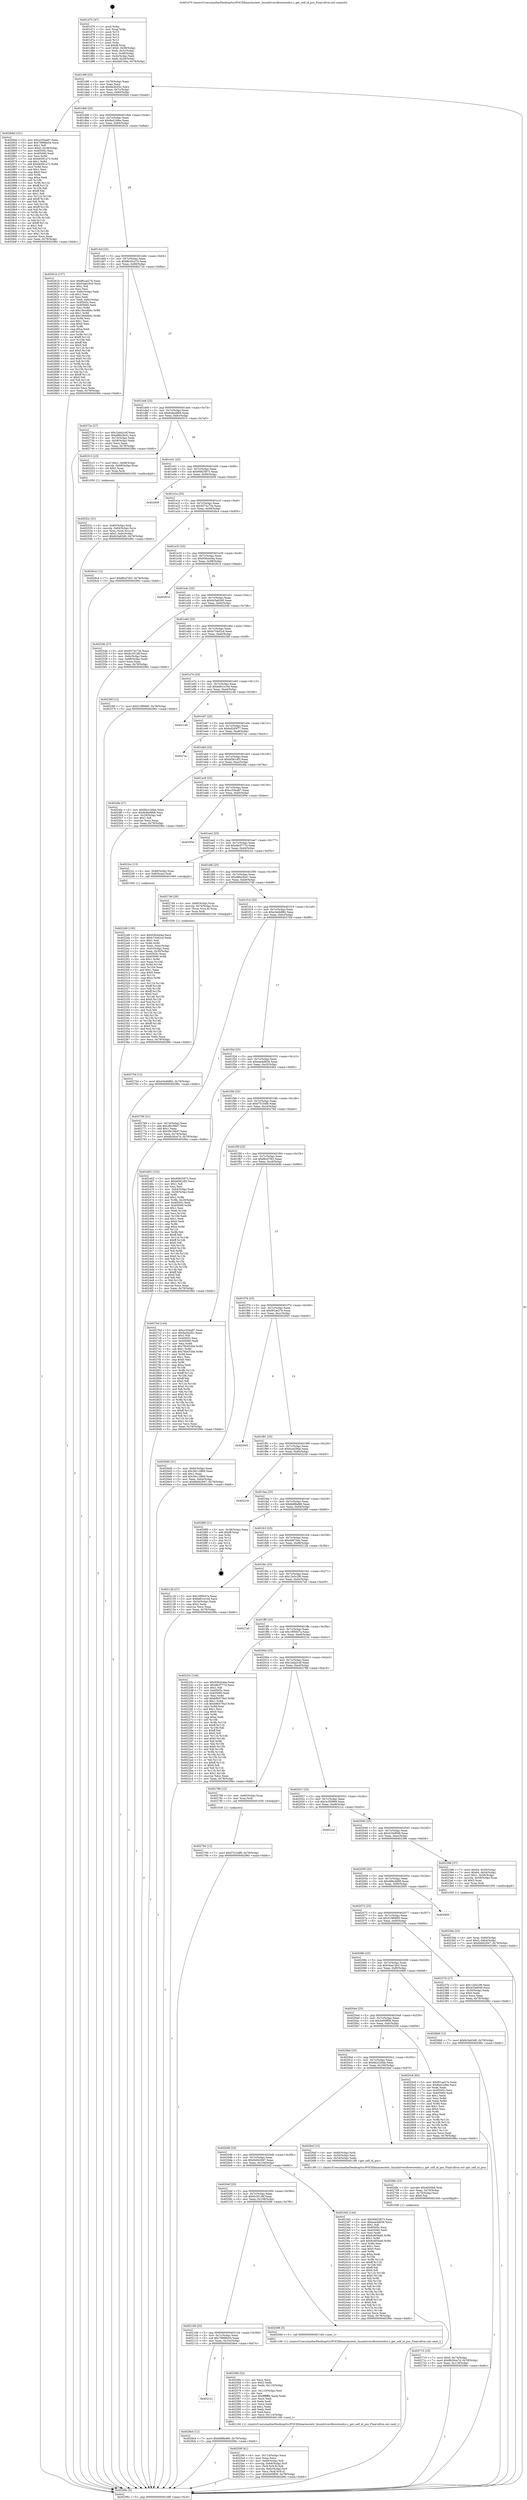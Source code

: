 digraph "0x401d70" {
  label = "0x401d70 (/mnt/c/Users/mathe/Desktop/tcc/POCII/binaries/extr_linuxdriversfirewireohci.c_get_self_id_pos_Final-ollvm.out::main(0))"
  labelloc = "t"
  node[shape=record]

  Entry [label="",width=0.3,height=0.3,shape=circle,fillcolor=black,style=filled]
  "0x401d9f" [label="{
     0x401d9f [23]\l
     | [instrs]\l
     &nbsp;&nbsp;0x401d9f \<+3\>: mov -0x78(%rbp),%eax\l
     &nbsp;&nbsp;0x401da2 \<+2\>: mov %eax,%ecx\l
     &nbsp;&nbsp;0x401da4 \<+6\>: sub $0x8a3b2f2c,%ecx\l
     &nbsp;&nbsp;0x401daa \<+3\>: mov %eax,-0x7c(%rbp)\l
     &nbsp;&nbsp;0x401dad \<+3\>: mov %ecx,-0x80(%rbp)\l
     &nbsp;&nbsp;0x401db0 \<+6\>: je 000000000040284d \<main+0xadd\>\l
  }"]
  "0x40284d" [label="{
     0x40284d [151]\l
     | [instrs]\l
     &nbsp;&nbsp;0x40284d \<+5\>: mov $0xcc55ea87,%eax\l
     &nbsp;&nbsp;0x402852 \<+5\>: mov $0x79998e54,%ecx\l
     &nbsp;&nbsp;0x402857 \<+2\>: mov $0x1,%dl\l
     &nbsp;&nbsp;0x402859 \<+7\>: movl $0x0,-0x38(%rbp)\l
     &nbsp;&nbsp;0x402860 \<+7\>: mov 0x40505c,%esi\l
     &nbsp;&nbsp;0x402867 \<+7\>: mov 0x405060,%edi\l
     &nbsp;&nbsp;0x40286e \<+3\>: mov %esi,%r8d\l
     &nbsp;&nbsp;0x402871 \<+7\>: sub $0xb6581a73,%r8d\l
     &nbsp;&nbsp;0x402878 \<+4\>: sub $0x1,%r8d\l
     &nbsp;&nbsp;0x40287c \<+7\>: add $0xb6581a73,%r8d\l
     &nbsp;&nbsp;0x402883 \<+4\>: imul %r8d,%esi\l
     &nbsp;&nbsp;0x402887 \<+3\>: and $0x1,%esi\l
     &nbsp;&nbsp;0x40288a \<+3\>: cmp $0x0,%esi\l
     &nbsp;&nbsp;0x40288d \<+4\>: sete %r9b\l
     &nbsp;&nbsp;0x402891 \<+3\>: cmp $0xa,%edi\l
     &nbsp;&nbsp;0x402894 \<+4\>: setl %r10b\l
     &nbsp;&nbsp;0x402898 \<+3\>: mov %r9b,%r11b\l
     &nbsp;&nbsp;0x40289b \<+4\>: xor $0xff,%r11b\l
     &nbsp;&nbsp;0x40289f \<+3\>: mov %r10b,%bl\l
     &nbsp;&nbsp;0x4028a2 \<+3\>: xor $0xff,%bl\l
     &nbsp;&nbsp;0x4028a5 \<+3\>: xor $0x1,%dl\l
     &nbsp;&nbsp;0x4028a8 \<+3\>: mov %r11b,%r14b\l
     &nbsp;&nbsp;0x4028ab \<+4\>: and $0xff,%r14b\l
     &nbsp;&nbsp;0x4028af \<+3\>: and %dl,%r9b\l
     &nbsp;&nbsp;0x4028b2 \<+3\>: mov %bl,%r15b\l
     &nbsp;&nbsp;0x4028b5 \<+4\>: and $0xff,%r15b\l
     &nbsp;&nbsp;0x4028b9 \<+3\>: and %dl,%r10b\l
     &nbsp;&nbsp;0x4028bc \<+3\>: or %r9b,%r14b\l
     &nbsp;&nbsp;0x4028bf \<+3\>: or %r10b,%r15b\l
     &nbsp;&nbsp;0x4028c2 \<+3\>: xor %r15b,%r14b\l
     &nbsp;&nbsp;0x4028c5 \<+3\>: or %bl,%r11b\l
     &nbsp;&nbsp;0x4028c8 \<+4\>: xor $0xff,%r11b\l
     &nbsp;&nbsp;0x4028cc \<+3\>: or $0x1,%dl\l
     &nbsp;&nbsp;0x4028cf \<+3\>: and %dl,%r11b\l
     &nbsp;&nbsp;0x4028d2 \<+3\>: or %r11b,%r14b\l
     &nbsp;&nbsp;0x4028d5 \<+4\>: test $0x1,%r14b\l
     &nbsp;&nbsp;0x4028d9 \<+3\>: cmovne %ecx,%eax\l
     &nbsp;&nbsp;0x4028dc \<+3\>: mov %eax,-0x78(%rbp)\l
     &nbsp;&nbsp;0x4028df \<+5\>: jmp 000000000040296c \<main+0xbfc\>\l
  }"]
  "0x401db6" [label="{
     0x401db6 [25]\l
     | [instrs]\l
     &nbsp;&nbsp;0x401db6 \<+5\>: jmp 0000000000401dbb \<main+0x4b\>\l
     &nbsp;&nbsp;0x401dbb \<+3\>: mov -0x7c(%rbp),%eax\l
     &nbsp;&nbsp;0x401dbe \<+5\>: sub $0x8a41bfee,%eax\l
     &nbsp;&nbsp;0x401dc3 \<+6\>: mov %eax,-0x84(%rbp)\l
     &nbsp;&nbsp;0x401dc9 \<+6\>: je 000000000040261b \<main+0x8ab\>\l
  }"]
  Exit [label="",width=0.3,height=0.3,shape=circle,fillcolor=black,style=filled,peripheries=2]
  "0x40261b" [label="{
     0x40261b [157]\l
     | [instrs]\l
     &nbsp;&nbsp;0x40261b \<+5\>: mov $0xf91ae27b,%eax\l
     &nbsp;&nbsp;0x402620 \<+5\>: mov $0x54ae19c0,%ecx\l
     &nbsp;&nbsp;0x402625 \<+2\>: mov $0x1,%dl\l
     &nbsp;&nbsp;0x402627 \<+2\>: xor %esi,%esi\l
     &nbsp;&nbsp;0x402629 \<+3\>: mov -0x6c(%rbp),%edi\l
     &nbsp;&nbsp;0x40262c \<+3\>: sub $0x1,%esi\l
     &nbsp;&nbsp;0x40262f \<+2\>: sub %esi,%edi\l
     &nbsp;&nbsp;0x402631 \<+3\>: mov %edi,-0x6c(%rbp)\l
     &nbsp;&nbsp;0x402634 \<+7\>: mov 0x40505c,%esi\l
     &nbsp;&nbsp;0x40263b \<+7\>: mov 0x405060,%edi\l
     &nbsp;&nbsp;0x402642 \<+3\>: mov %esi,%r8d\l
     &nbsp;&nbsp;0x402645 \<+7\>: sub $0x19e44b6c,%r8d\l
     &nbsp;&nbsp;0x40264c \<+4\>: sub $0x1,%r8d\l
     &nbsp;&nbsp;0x402650 \<+7\>: add $0x19e44b6c,%r8d\l
     &nbsp;&nbsp;0x402657 \<+4\>: imul %r8d,%esi\l
     &nbsp;&nbsp;0x40265b \<+3\>: and $0x1,%esi\l
     &nbsp;&nbsp;0x40265e \<+3\>: cmp $0x0,%esi\l
     &nbsp;&nbsp;0x402661 \<+4\>: sete %r9b\l
     &nbsp;&nbsp;0x402665 \<+3\>: cmp $0xa,%edi\l
     &nbsp;&nbsp;0x402668 \<+4\>: setl %r10b\l
     &nbsp;&nbsp;0x40266c \<+3\>: mov %r9b,%r11b\l
     &nbsp;&nbsp;0x40266f \<+4\>: xor $0xff,%r11b\l
     &nbsp;&nbsp;0x402673 \<+3\>: mov %r10b,%bl\l
     &nbsp;&nbsp;0x402676 \<+3\>: xor $0xff,%bl\l
     &nbsp;&nbsp;0x402679 \<+3\>: xor $0x0,%dl\l
     &nbsp;&nbsp;0x40267c \<+3\>: mov %r11b,%r14b\l
     &nbsp;&nbsp;0x40267f \<+4\>: and $0x0,%r14b\l
     &nbsp;&nbsp;0x402683 \<+3\>: and %dl,%r9b\l
     &nbsp;&nbsp;0x402686 \<+3\>: mov %bl,%r15b\l
     &nbsp;&nbsp;0x402689 \<+4\>: and $0x0,%r15b\l
     &nbsp;&nbsp;0x40268d \<+3\>: and %dl,%r10b\l
     &nbsp;&nbsp;0x402690 \<+3\>: or %r9b,%r14b\l
     &nbsp;&nbsp;0x402693 \<+3\>: or %r10b,%r15b\l
     &nbsp;&nbsp;0x402696 \<+3\>: xor %r15b,%r14b\l
     &nbsp;&nbsp;0x402699 \<+3\>: or %bl,%r11b\l
     &nbsp;&nbsp;0x40269c \<+4\>: xor $0xff,%r11b\l
     &nbsp;&nbsp;0x4026a0 \<+3\>: or $0x0,%dl\l
     &nbsp;&nbsp;0x4026a3 \<+3\>: and %dl,%r11b\l
     &nbsp;&nbsp;0x4026a6 \<+3\>: or %r11b,%r14b\l
     &nbsp;&nbsp;0x4026a9 \<+4\>: test $0x1,%r14b\l
     &nbsp;&nbsp;0x4026ad \<+3\>: cmovne %ecx,%eax\l
     &nbsp;&nbsp;0x4026b0 \<+3\>: mov %eax,-0x78(%rbp)\l
     &nbsp;&nbsp;0x4026b3 \<+5\>: jmp 000000000040296c \<main+0xbfc\>\l
  }"]
  "0x401dcf" [label="{
     0x401dcf [25]\l
     | [instrs]\l
     &nbsp;&nbsp;0x401dcf \<+5\>: jmp 0000000000401dd4 \<main+0x64\>\l
     &nbsp;&nbsp;0x401dd4 \<+3\>: mov -0x7c(%rbp),%eax\l
     &nbsp;&nbsp;0x401dd7 \<+5\>: sub $0x8b30ce7d,%eax\l
     &nbsp;&nbsp;0x401ddc \<+6\>: mov %eax,-0x88(%rbp)\l
     &nbsp;&nbsp;0x401de2 \<+6\>: je 000000000040272e \<main+0x9be\>\l
  }"]
  "0x402121" [label="{
     0x402121\l
  }", style=dashed]
  "0x40272e" [label="{
     0x40272e [27]\l
     | [instrs]\l
     &nbsp;&nbsp;0x40272e \<+5\>: mov $0x1bda2c4f,%eax\l
     &nbsp;&nbsp;0x402733 \<+5\>: mov $0xd86a3b41,%ecx\l
     &nbsp;&nbsp;0x402738 \<+3\>: mov -0x74(%rbp),%edx\l
     &nbsp;&nbsp;0x40273b \<+3\>: cmp -0x58(%rbp),%edx\l
     &nbsp;&nbsp;0x40273e \<+3\>: cmovl %ecx,%eax\l
     &nbsp;&nbsp;0x402741 \<+3\>: mov %eax,-0x78(%rbp)\l
     &nbsp;&nbsp;0x402744 \<+5\>: jmp 000000000040296c \<main+0xbfc\>\l
  }"]
  "0x401de8" [label="{
     0x401de8 [25]\l
     | [instrs]\l
     &nbsp;&nbsp;0x401de8 \<+5\>: jmp 0000000000401ded \<main+0x7d\>\l
     &nbsp;&nbsp;0x401ded \<+3\>: mov -0x7c(%rbp),%eax\l
     &nbsp;&nbsp;0x401df0 \<+5\>: sub $0x8c8a48b8,%eax\l
     &nbsp;&nbsp;0x401df5 \<+6\>: mov %eax,-0x8c(%rbp)\l
     &nbsp;&nbsp;0x401dfb \<+6\>: je 0000000000402515 \<main+0x7a5\>\l
  }"]
  "0x4028e4" [label="{
     0x4028e4 [12]\l
     | [instrs]\l
     &nbsp;&nbsp;0x4028e4 \<+7\>: movl $0xfe88bd86,-0x78(%rbp)\l
     &nbsp;&nbsp;0x4028eb \<+5\>: jmp 000000000040296c \<main+0xbfc\>\l
  }"]
  "0x402515" [label="{
     0x402515 [23]\l
     | [instrs]\l
     &nbsp;&nbsp;0x402515 \<+7\>: movl $0x1,-0x68(%rbp)\l
     &nbsp;&nbsp;0x40251c \<+4\>: movslq -0x68(%rbp),%rax\l
     &nbsp;&nbsp;0x402520 \<+4\>: shl $0x2,%rax\l
     &nbsp;&nbsp;0x402524 \<+3\>: mov %rax,%rdi\l
     &nbsp;&nbsp;0x402527 \<+5\>: call 0000000000401050 \<malloc@plt\>\l
     | [calls]\l
     &nbsp;&nbsp;0x401050 \{1\} (unknown)\l
  }"]
  "0x401e01" [label="{
     0x401e01 [25]\l
     | [instrs]\l
     &nbsp;&nbsp;0x401e01 \<+5\>: jmp 0000000000401e06 \<main+0x96\>\l
     &nbsp;&nbsp;0x401e06 \<+3\>: mov -0x7c(%rbp),%eax\l
     &nbsp;&nbsp;0x401e09 \<+5\>: sub $0x90825873,%eax\l
     &nbsp;&nbsp;0x401e0e \<+6\>: mov %eax,-0x90(%rbp)\l
     &nbsp;&nbsp;0x401e14 \<+6\>: je 0000000000402939 \<main+0xbc9\>\l
  }"]
  "0x402794" [label="{
     0x402794 [12]\l
     | [instrs]\l
     &nbsp;&nbsp;0x402794 \<+7\>: movl $0xf7510df0,-0x78(%rbp)\l
     &nbsp;&nbsp;0x40279b \<+5\>: jmp 000000000040296c \<main+0xbfc\>\l
  }"]
  "0x402939" [label="{
     0x402939\l
  }", style=dashed]
  "0x401e1a" [label="{
     0x401e1a [25]\l
     | [instrs]\l
     &nbsp;&nbsp;0x401e1a \<+5\>: jmp 0000000000401e1f \<main+0xaf\>\l
     &nbsp;&nbsp;0x401e1f \<+3\>: mov -0x7c(%rbp),%eax\l
     &nbsp;&nbsp;0x401e22 \<+5\>: sub $0x9274c73a,%eax\l
     &nbsp;&nbsp;0x401e27 \<+6\>: mov %eax,-0x94(%rbp)\l
     &nbsp;&nbsp;0x401e2d \<+6\>: je 00000000004026c4 \<main+0x954\>\l
  }"]
  "0x40275d" [label="{
     0x40275d [12]\l
     | [instrs]\l
     &nbsp;&nbsp;0x40275d \<+7\>: movl $0xe3e4b882,-0x78(%rbp)\l
     &nbsp;&nbsp;0x402764 \<+5\>: jmp 000000000040296c \<main+0xbfc\>\l
  }"]
  "0x4026c4" [label="{
     0x4026c4 [12]\l
     | [instrs]\l
     &nbsp;&nbsp;0x4026c4 \<+7\>: movl $0xf8cd7f43,-0x78(%rbp)\l
     &nbsp;&nbsp;0x4026cb \<+5\>: jmp 000000000040296c \<main+0xbfc\>\l
  }"]
  "0x401e33" [label="{
     0x401e33 [25]\l
     | [instrs]\l
     &nbsp;&nbsp;0x401e33 \<+5\>: jmp 0000000000401e38 \<main+0xc8\>\l
     &nbsp;&nbsp;0x401e38 \<+3\>: mov -0x7c(%rbp),%eax\l
     &nbsp;&nbsp;0x401e3b \<+5\>: sub $0x936cb44a,%eax\l
     &nbsp;&nbsp;0x401e40 \<+6\>: mov %eax,-0x98(%rbp)\l
     &nbsp;&nbsp;0x401e46 \<+6\>: je 000000000040291d \<main+0xbad\>\l
  }"]
  "0x402715" [label="{
     0x402715 [25]\l
     | [instrs]\l
     &nbsp;&nbsp;0x402715 \<+7\>: movl $0x0,-0x74(%rbp)\l
     &nbsp;&nbsp;0x40271c \<+7\>: movl $0x8b30ce7d,-0x78(%rbp)\l
     &nbsp;&nbsp;0x402723 \<+6\>: mov %eax,-0x118(%rbp)\l
     &nbsp;&nbsp;0x402729 \<+5\>: jmp 000000000040296c \<main+0xbfc\>\l
  }"]
  "0x40291d" [label="{
     0x40291d\l
  }", style=dashed]
  "0x401e4c" [label="{
     0x401e4c [25]\l
     | [instrs]\l
     &nbsp;&nbsp;0x401e4c \<+5\>: jmp 0000000000401e51 \<main+0xe1\>\l
     &nbsp;&nbsp;0x401e51 \<+3\>: mov -0x7c(%rbp),%eax\l
     &nbsp;&nbsp;0x401e54 \<+5\>: sub $0x9c5a63d0,%eax\l
     &nbsp;&nbsp;0x401e59 \<+6\>: mov %eax,-0x9c(%rbp)\l
     &nbsp;&nbsp;0x401e5f \<+6\>: je 000000000040254b \<main+0x7db\>\l
  }"]
  "0x4026fe" [label="{
     0x4026fe [23]\l
     | [instrs]\l
     &nbsp;&nbsp;0x4026fe \<+10\>: movabs $0x4030b6,%rdi\l
     &nbsp;&nbsp;0x402708 \<+3\>: mov %eax,-0x70(%rbp)\l
     &nbsp;&nbsp;0x40270b \<+3\>: mov -0x70(%rbp),%esi\l
     &nbsp;&nbsp;0x40270e \<+2\>: mov $0x0,%al\l
     &nbsp;&nbsp;0x402710 \<+5\>: call 0000000000401040 \<printf@plt\>\l
     | [calls]\l
     &nbsp;&nbsp;0x401040 \{1\} (unknown)\l
  }"]
  "0x40254b" [label="{
     0x40254b [27]\l
     | [instrs]\l
     &nbsp;&nbsp;0x40254b \<+5\>: mov $0x9274c73a,%eax\l
     &nbsp;&nbsp;0x402550 \<+5\>: mov $0x6c3f128f,%ecx\l
     &nbsp;&nbsp;0x402555 \<+3\>: mov -0x6c(%rbp),%edx\l
     &nbsp;&nbsp;0x402558 \<+3\>: cmp -0x68(%rbp),%edx\l
     &nbsp;&nbsp;0x40255b \<+3\>: cmovl %ecx,%eax\l
     &nbsp;&nbsp;0x40255e \<+3\>: mov %eax,-0x78(%rbp)\l
     &nbsp;&nbsp;0x402561 \<+5\>: jmp 000000000040296c \<main+0xbfc\>\l
  }"]
  "0x401e65" [label="{
     0x401e65 [25]\l
     | [instrs]\l
     &nbsp;&nbsp;0x401e65 \<+5\>: jmp 0000000000401e6a \<main+0xfa\>\l
     &nbsp;&nbsp;0x401e6a \<+3\>: mov -0x7c(%rbp),%eax\l
     &nbsp;&nbsp;0x401e6d \<+5\>: sub $0xb734d2cd,%eax\l
     &nbsp;&nbsp;0x401e72 \<+6\>: mov %eax,-0xa0(%rbp)\l
     &nbsp;&nbsp;0x401e78 \<+6\>: je 000000000040236f \<main+0x5ff\>\l
  }"]
  "0x40259f" [label="{
     0x40259f [41]\l
     | [instrs]\l
     &nbsp;&nbsp;0x40259f \<+6\>: mov -0x114(%rbp),%ecx\l
     &nbsp;&nbsp;0x4025a5 \<+3\>: imul %eax,%ecx\l
     &nbsp;&nbsp;0x4025a8 \<+4\>: mov -0x60(%rbp),%r8\l
     &nbsp;&nbsp;0x4025ac \<+4\>: movslq -0x64(%rbp),%r9\l
     &nbsp;&nbsp;0x4025b0 \<+4\>: mov (%r8,%r9,8),%r8\l
     &nbsp;&nbsp;0x4025b4 \<+4\>: movslq -0x6c(%rbp),%r9\l
     &nbsp;&nbsp;0x4025b8 \<+4\>: mov %ecx,(%r8,%r9,4)\l
     &nbsp;&nbsp;0x4025bc \<+7\>: movl $0x5e00ff36,-0x78(%rbp)\l
     &nbsp;&nbsp;0x4025c3 \<+5\>: jmp 000000000040296c \<main+0xbfc\>\l
  }"]
  "0x40236f" [label="{
     0x40236f [12]\l
     | [instrs]\l
     &nbsp;&nbsp;0x40236f \<+7\>: movl $0x519f0685,-0x78(%rbp)\l
     &nbsp;&nbsp;0x402376 \<+5\>: jmp 000000000040296c \<main+0xbfc\>\l
  }"]
  "0x401e7e" [label="{
     0x401e7e [25]\l
     | [instrs]\l
     &nbsp;&nbsp;0x401e7e \<+5\>: jmp 0000000000401e83 \<main+0x113\>\l
     &nbsp;&nbsp;0x401e83 \<+3\>: mov -0x7c(%rbp),%eax\l
     &nbsp;&nbsp;0x401e86 \<+5\>: sub $0xbd01e10d,%eax\l
     &nbsp;&nbsp;0x401e8b \<+6\>: mov %eax,-0xa4(%rbp)\l
     &nbsp;&nbsp;0x401e91 \<+6\>: je 0000000000402146 \<main+0x3d6\>\l
  }"]
  "0x40256b" [label="{
     0x40256b [52]\l
     | [instrs]\l
     &nbsp;&nbsp;0x40256b \<+2\>: xor %ecx,%ecx\l
     &nbsp;&nbsp;0x40256d \<+5\>: mov $0x2,%edx\l
     &nbsp;&nbsp;0x402572 \<+6\>: mov %edx,-0x110(%rbp)\l
     &nbsp;&nbsp;0x402578 \<+1\>: cltd\l
     &nbsp;&nbsp;0x402579 \<+6\>: mov -0x110(%rbp),%esi\l
     &nbsp;&nbsp;0x40257f \<+2\>: idiv %esi\l
     &nbsp;&nbsp;0x402581 \<+6\>: imul $0xfffffffe,%edx,%edx\l
     &nbsp;&nbsp;0x402587 \<+2\>: mov %ecx,%edi\l
     &nbsp;&nbsp;0x402589 \<+2\>: sub %edx,%edi\l
     &nbsp;&nbsp;0x40258b \<+2\>: mov %ecx,%edx\l
     &nbsp;&nbsp;0x40258d \<+3\>: sub $0x1,%edx\l
     &nbsp;&nbsp;0x402590 \<+2\>: add %edx,%edi\l
     &nbsp;&nbsp;0x402592 \<+2\>: sub %edi,%ecx\l
     &nbsp;&nbsp;0x402594 \<+6\>: mov %ecx,-0x114(%rbp)\l
     &nbsp;&nbsp;0x40259a \<+5\>: call 0000000000401160 \<next_i\>\l
     | [calls]\l
     &nbsp;&nbsp;0x401160 \{1\} (/mnt/c/Users/mathe/Desktop/tcc/POCII/binaries/extr_linuxdriversfirewireohci.c_get_self_id_pos_Final-ollvm.out::next_i)\l
  }"]
  "0x402146" [label="{
     0x402146\l
  }", style=dashed]
  "0x401e97" [label="{
     0x401e97 [25]\l
     | [instrs]\l
     &nbsp;&nbsp;0x401e97 \<+5\>: jmp 0000000000401e9c \<main+0x12c\>\l
     &nbsp;&nbsp;0x401e9c \<+3\>: mov -0x7c(%rbp),%eax\l
     &nbsp;&nbsp;0x401e9f \<+5\>: sub $0xbd2d3f77,%eax\l
     &nbsp;&nbsp;0x401ea4 \<+6\>: mov %eax,-0xa8(%rbp)\l
     &nbsp;&nbsp;0x401eaa \<+6\>: je 00000000004027ac \<main+0xa3c\>\l
  }"]
  "0x402108" [label="{
     0x402108 [25]\l
     | [instrs]\l
     &nbsp;&nbsp;0x402108 \<+5\>: jmp 000000000040210d \<main+0x39d\>\l
     &nbsp;&nbsp;0x40210d \<+3\>: mov -0x7c(%rbp),%eax\l
     &nbsp;&nbsp;0x402110 \<+5\>: sub $0x79998e54,%eax\l
     &nbsp;&nbsp;0x402115 \<+6\>: mov %eax,-0x10c(%rbp)\l
     &nbsp;&nbsp;0x40211b \<+6\>: je 00000000004028e4 \<main+0xb74\>\l
  }"]
  "0x4027ac" [label="{
     0x4027ac\l
  }", style=dashed]
  "0x401eb0" [label="{
     0x401eb0 [25]\l
     | [instrs]\l
     &nbsp;&nbsp;0x401eb0 \<+5\>: jmp 0000000000401eb5 \<main+0x145\>\l
     &nbsp;&nbsp;0x401eb5 \<+3\>: mov -0x7c(%rbp),%eax\l
     &nbsp;&nbsp;0x401eb8 \<+5\>: sub $0xbf361df3,%eax\l
     &nbsp;&nbsp;0x401ebd \<+6\>: mov %eax,-0xac(%rbp)\l
     &nbsp;&nbsp;0x401ec3 \<+6\>: je 00000000004024fa \<main+0x78a\>\l
  }"]
  "0x402566" [label="{
     0x402566 [5]\l
     | [instrs]\l
     &nbsp;&nbsp;0x402566 \<+5\>: call 0000000000401160 \<next_i\>\l
     | [calls]\l
     &nbsp;&nbsp;0x401160 \{1\} (/mnt/c/Users/mathe/Desktop/tcc/POCII/binaries/extr_linuxdriversfirewireohci.c_get_self_id_pos_Final-ollvm.out::next_i)\l
  }"]
  "0x4024fa" [label="{
     0x4024fa [27]\l
     | [instrs]\l
     &nbsp;&nbsp;0x4024fa \<+5\>: mov $0x6b2c20bb,%eax\l
     &nbsp;&nbsp;0x4024ff \<+5\>: mov $0x8c8a48b8,%ecx\l
     &nbsp;&nbsp;0x402504 \<+3\>: mov -0x29(%rbp),%dl\l
     &nbsp;&nbsp;0x402507 \<+3\>: test $0x1,%dl\l
     &nbsp;&nbsp;0x40250a \<+3\>: cmovne %ecx,%eax\l
     &nbsp;&nbsp;0x40250d \<+3\>: mov %eax,-0x78(%rbp)\l
     &nbsp;&nbsp;0x402510 \<+5\>: jmp 000000000040296c \<main+0xbfc\>\l
  }"]
  "0x401ec9" [label="{
     0x401ec9 [25]\l
     | [instrs]\l
     &nbsp;&nbsp;0x401ec9 \<+5\>: jmp 0000000000401ece \<main+0x15e\>\l
     &nbsp;&nbsp;0x401ece \<+3\>: mov -0x7c(%rbp),%eax\l
     &nbsp;&nbsp;0x401ed1 \<+5\>: sub $0xcc55ea87,%eax\l
     &nbsp;&nbsp;0x401ed6 \<+6\>: mov %eax,-0xb0(%rbp)\l
     &nbsp;&nbsp;0x401edc \<+6\>: je 000000000040295e \<main+0xbee\>\l
  }"]
  "0x40252c" [label="{
     0x40252c [31]\l
     | [instrs]\l
     &nbsp;&nbsp;0x40252c \<+4\>: mov -0x60(%rbp),%rdi\l
     &nbsp;&nbsp;0x402530 \<+4\>: movslq -0x64(%rbp),%rcx\l
     &nbsp;&nbsp;0x402534 \<+4\>: mov %rax,(%rdi,%rcx,8)\l
     &nbsp;&nbsp;0x402538 \<+7\>: movl $0x0,-0x6c(%rbp)\l
     &nbsp;&nbsp;0x40253f \<+7\>: movl $0x9c5a63d0,-0x78(%rbp)\l
     &nbsp;&nbsp;0x402546 \<+5\>: jmp 000000000040296c \<main+0xbfc\>\l
  }"]
  "0x40295e" [label="{
     0x40295e\l
  }", style=dashed]
  "0x401ee2" [label="{
     0x401ee2 [25]\l
     | [instrs]\l
     &nbsp;&nbsp;0x401ee2 \<+5\>: jmp 0000000000401ee7 \<main+0x177\>\l
     &nbsp;&nbsp;0x401ee7 \<+3\>: mov -0x7c(%rbp),%eax\l
     &nbsp;&nbsp;0x401eea \<+5\>: sub $0xd6cf777d,%eax\l
     &nbsp;&nbsp;0x401eef \<+6\>: mov %eax,-0xb4(%rbp)\l
     &nbsp;&nbsp;0x401ef5 \<+6\>: je 00000000004022cc \<main+0x55c\>\l
  }"]
  "0x4020ef" [label="{
     0x4020ef [25]\l
     | [instrs]\l
     &nbsp;&nbsp;0x4020ef \<+5\>: jmp 00000000004020f4 \<main+0x384\>\l
     &nbsp;&nbsp;0x4020f4 \<+3\>: mov -0x7c(%rbp),%eax\l
     &nbsp;&nbsp;0x4020f7 \<+5\>: sub $0x6c3f128f,%eax\l
     &nbsp;&nbsp;0x4020fc \<+6\>: mov %eax,-0x108(%rbp)\l
     &nbsp;&nbsp;0x402102 \<+6\>: je 0000000000402566 \<main+0x7f6\>\l
  }"]
  "0x4022cc" [label="{
     0x4022cc [13]\l
     | [instrs]\l
     &nbsp;&nbsp;0x4022cc \<+4\>: mov -0x48(%rbp),%rax\l
     &nbsp;&nbsp;0x4022d0 \<+4\>: mov 0x8(%rax),%rdi\l
     &nbsp;&nbsp;0x4022d4 \<+5\>: call 0000000000401060 \<atoi@plt\>\l
     | [calls]\l
     &nbsp;&nbsp;0x401060 \{1\} (unknown)\l
  }"]
  "0x401efb" [label="{
     0x401efb [25]\l
     | [instrs]\l
     &nbsp;&nbsp;0x401efb \<+5\>: jmp 0000000000401f00 \<main+0x190\>\l
     &nbsp;&nbsp;0x401f00 \<+3\>: mov -0x7c(%rbp),%eax\l
     &nbsp;&nbsp;0x401f03 \<+5\>: sub $0xd86a3b41,%eax\l
     &nbsp;&nbsp;0x401f08 \<+6\>: mov %eax,-0xb8(%rbp)\l
     &nbsp;&nbsp;0x401f0e \<+6\>: je 0000000000402749 \<main+0x9d9\>\l
  }"]
  "0x4023d2" [label="{
     0x4023d2 [144]\l
     | [instrs]\l
     &nbsp;&nbsp;0x4023d2 \<+5\>: mov $0x90825873,%eax\l
     &nbsp;&nbsp;0x4023d7 \<+5\>: mov $0xeae4db56,%ecx\l
     &nbsp;&nbsp;0x4023dc \<+2\>: mov $0x1,%dl\l
     &nbsp;&nbsp;0x4023de \<+7\>: mov 0x40505c,%esi\l
     &nbsp;&nbsp;0x4023e5 \<+7\>: mov 0x405060,%edi\l
     &nbsp;&nbsp;0x4023ec \<+3\>: mov %esi,%r8d\l
     &nbsp;&nbsp;0x4023ef \<+7\>: sub $0x8cd05bd0,%r8d\l
     &nbsp;&nbsp;0x4023f6 \<+4\>: sub $0x1,%r8d\l
     &nbsp;&nbsp;0x4023fa \<+7\>: add $0x8cd05bd0,%r8d\l
     &nbsp;&nbsp;0x402401 \<+4\>: imul %r8d,%esi\l
     &nbsp;&nbsp;0x402405 \<+3\>: and $0x1,%esi\l
     &nbsp;&nbsp;0x402408 \<+3\>: cmp $0x0,%esi\l
     &nbsp;&nbsp;0x40240b \<+4\>: sete %r9b\l
     &nbsp;&nbsp;0x40240f \<+3\>: cmp $0xa,%edi\l
     &nbsp;&nbsp;0x402412 \<+4\>: setl %r10b\l
     &nbsp;&nbsp;0x402416 \<+3\>: mov %r9b,%r11b\l
     &nbsp;&nbsp;0x402419 \<+4\>: xor $0xff,%r11b\l
     &nbsp;&nbsp;0x40241d \<+3\>: mov %r10b,%bl\l
     &nbsp;&nbsp;0x402420 \<+3\>: xor $0xff,%bl\l
     &nbsp;&nbsp;0x402423 \<+3\>: xor $0x0,%dl\l
     &nbsp;&nbsp;0x402426 \<+3\>: mov %r11b,%r14b\l
     &nbsp;&nbsp;0x402429 \<+4\>: and $0x0,%r14b\l
     &nbsp;&nbsp;0x40242d \<+3\>: and %dl,%r9b\l
     &nbsp;&nbsp;0x402430 \<+3\>: mov %bl,%r15b\l
     &nbsp;&nbsp;0x402433 \<+4\>: and $0x0,%r15b\l
     &nbsp;&nbsp;0x402437 \<+3\>: and %dl,%r10b\l
     &nbsp;&nbsp;0x40243a \<+3\>: or %r9b,%r14b\l
     &nbsp;&nbsp;0x40243d \<+3\>: or %r10b,%r15b\l
     &nbsp;&nbsp;0x402440 \<+3\>: xor %r15b,%r14b\l
     &nbsp;&nbsp;0x402443 \<+3\>: or %bl,%r11b\l
     &nbsp;&nbsp;0x402446 \<+4\>: xor $0xff,%r11b\l
     &nbsp;&nbsp;0x40244a \<+3\>: or $0x0,%dl\l
     &nbsp;&nbsp;0x40244d \<+3\>: and %dl,%r11b\l
     &nbsp;&nbsp;0x402450 \<+3\>: or %r11b,%r14b\l
     &nbsp;&nbsp;0x402453 \<+4\>: test $0x1,%r14b\l
     &nbsp;&nbsp;0x402457 \<+3\>: cmovne %ecx,%eax\l
     &nbsp;&nbsp;0x40245a \<+3\>: mov %eax,-0x78(%rbp)\l
     &nbsp;&nbsp;0x40245d \<+5\>: jmp 000000000040296c \<main+0xbfc\>\l
  }"]
  "0x402749" [label="{
     0x402749 [20]\l
     | [instrs]\l
     &nbsp;&nbsp;0x402749 \<+4\>: mov -0x60(%rbp),%rax\l
     &nbsp;&nbsp;0x40274d \<+4\>: movslq -0x74(%rbp),%rcx\l
     &nbsp;&nbsp;0x402751 \<+4\>: mov (%rax,%rcx,8),%rax\l
     &nbsp;&nbsp;0x402755 \<+3\>: mov %rax,%rdi\l
     &nbsp;&nbsp;0x402758 \<+5\>: call 0000000000401030 \<free@plt\>\l
     | [calls]\l
     &nbsp;&nbsp;0x401030 \{1\} (unknown)\l
  }"]
  "0x401f14" [label="{
     0x401f14 [25]\l
     | [instrs]\l
     &nbsp;&nbsp;0x401f14 \<+5\>: jmp 0000000000401f19 \<main+0x1a9\>\l
     &nbsp;&nbsp;0x401f19 \<+3\>: mov -0x7c(%rbp),%eax\l
     &nbsp;&nbsp;0x401f1c \<+5\>: sub $0xe3e4b882,%eax\l
     &nbsp;&nbsp;0x401f21 \<+6\>: mov %eax,-0xbc(%rbp)\l
     &nbsp;&nbsp;0x401f27 \<+6\>: je 0000000000402769 \<main+0x9f9\>\l
  }"]
  "0x4020d6" [label="{
     0x4020d6 [25]\l
     | [instrs]\l
     &nbsp;&nbsp;0x4020d6 \<+5\>: jmp 00000000004020db \<main+0x36b\>\l
     &nbsp;&nbsp;0x4020db \<+3\>: mov -0x7c(%rbp),%eax\l
     &nbsp;&nbsp;0x4020de \<+5\>: sub $0x6b842947,%eax\l
     &nbsp;&nbsp;0x4020e3 \<+6\>: mov %eax,-0x104(%rbp)\l
     &nbsp;&nbsp;0x4020e9 \<+6\>: je 00000000004023d2 \<main+0x662\>\l
  }"]
  "0x402769" [label="{
     0x402769 [31]\l
     | [instrs]\l
     &nbsp;&nbsp;0x402769 \<+3\>: mov -0x74(%rbp),%eax\l
     &nbsp;&nbsp;0x40276c \<+5\>: add $0x2fb196d7,%eax\l
     &nbsp;&nbsp;0x402771 \<+3\>: add $0x1,%eax\l
     &nbsp;&nbsp;0x402774 \<+5\>: sub $0x2fb196d7,%eax\l
     &nbsp;&nbsp;0x402779 \<+3\>: mov %eax,-0x74(%rbp)\l
     &nbsp;&nbsp;0x40277c \<+7\>: movl $0x8b30ce7d,-0x78(%rbp)\l
     &nbsp;&nbsp;0x402783 \<+5\>: jmp 000000000040296c \<main+0xbfc\>\l
  }"]
  "0x401f2d" [label="{
     0x401f2d [25]\l
     | [instrs]\l
     &nbsp;&nbsp;0x401f2d \<+5\>: jmp 0000000000401f32 \<main+0x1c2\>\l
     &nbsp;&nbsp;0x401f32 \<+3\>: mov -0x7c(%rbp),%eax\l
     &nbsp;&nbsp;0x401f35 \<+5\>: sub $0xeae4db56,%eax\l
     &nbsp;&nbsp;0x401f3a \<+6\>: mov %eax,-0xc0(%rbp)\l
     &nbsp;&nbsp;0x401f40 \<+6\>: je 0000000000402462 \<main+0x6f2\>\l
  }"]
  "0x4026ef" [label="{
     0x4026ef [15]\l
     | [instrs]\l
     &nbsp;&nbsp;0x4026ef \<+4\>: mov -0x60(%rbp),%rdi\l
     &nbsp;&nbsp;0x4026f3 \<+3\>: mov -0x50(%rbp),%esi\l
     &nbsp;&nbsp;0x4026f6 \<+3\>: mov -0x54(%rbp),%edx\l
     &nbsp;&nbsp;0x4026f9 \<+5\>: call 00000000004013f0 \<get_self_id_pos\>\l
     | [calls]\l
     &nbsp;&nbsp;0x4013f0 \{1\} (/mnt/c/Users/mathe/Desktop/tcc/POCII/binaries/extr_linuxdriversfirewireohci.c_get_self_id_pos_Final-ollvm.out::get_self_id_pos)\l
  }"]
  "0x402462" [label="{
     0x402462 [152]\l
     | [instrs]\l
     &nbsp;&nbsp;0x402462 \<+5\>: mov $0x90825873,%eax\l
     &nbsp;&nbsp;0x402467 \<+5\>: mov $0xbf361df3,%ecx\l
     &nbsp;&nbsp;0x40246c \<+2\>: mov $0x1,%dl\l
     &nbsp;&nbsp;0x40246e \<+2\>: xor %esi,%esi\l
     &nbsp;&nbsp;0x402470 \<+3\>: mov -0x64(%rbp),%edi\l
     &nbsp;&nbsp;0x402473 \<+3\>: cmp -0x58(%rbp),%edi\l
     &nbsp;&nbsp;0x402476 \<+4\>: setl %r8b\l
     &nbsp;&nbsp;0x40247a \<+4\>: and $0x1,%r8b\l
     &nbsp;&nbsp;0x40247e \<+4\>: mov %r8b,-0x29(%rbp)\l
     &nbsp;&nbsp;0x402482 \<+7\>: mov 0x40505c,%edi\l
     &nbsp;&nbsp;0x402489 \<+8\>: mov 0x405060,%r9d\l
     &nbsp;&nbsp;0x402491 \<+3\>: sub $0x1,%esi\l
     &nbsp;&nbsp;0x402494 \<+3\>: mov %edi,%r10d\l
     &nbsp;&nbsp;0x402497 \<+3\>: add %esi,%r10d\l
     &nbsp;&nbsp;0x40249a \<+4\>: imul %r10d,%edi\l
     &nbsp;&nbsp;0x40249e \<+3\>: and $0x1,%edi\l
     &nbsp;&nbsp;0x4024a1 \<+3\>: cmp $0x0,%edi\l
     &nbsp;&nbsp;0x4024a4 \<+4\>: sete %r8b\l
     &nbsp;&nbsp;0x4024a8 \<+4\>: cmp $0xa,%r9d\l
     &nbsp;&nbsp;0x4024ac \<+4\>: setl %r11b\l
     &nbsp;&nbsp;0x4024b0 \<+3\>: mov %r8b,%bl\l
     &nbsp;&nbsp;0x4024b3 \<+3\>: xor $0xff,%bl\l
     &nbsp;&nbsp;0x4024b6 \<+3\>: mov %r11b,%r14b\l
     &nbsp;&nbsp;0x4024b9 \<+4\>: xor $0xff,%r14b\l
     &nbsp;&nbsp;0x4024bd \<+3\>: xor $0x0,%dl\l
     &nbsp;&nbsp;0x4024c0 \<+3\>: mov %bl,%r15b\l
     &nbsp;&nbsp;0x4024c3 \<+4\>: and $0x0,%r15b\l
     &nbsp;&nbsp;0x4024c7 \<+3\>: and %dl,%r8b\l
     &nbsp;&nbsp;0x4024ca \<+3\>: mov %r14b,%r12b\l
     &nbsp;&nbsp;0x4024cd \<+4\>: and $0x0,%r12b\l
     &nbsp;&nbsp;0x4024d1 \<+3\>: and %dl,%r11b\l
     &nbsp;&nbsp;0x4024d4 \<+3\>: or %r8b,%r15b\l
     &nbsp;&nbsp;0x4024d7 \<+3\>: or %r11b,%r12b\l
     &nbsp;&nbsp;0x4024da \<+3\>: xor %r12b,%r15b\l
     &nbsp;&nbsp;0x4024dd \<+3\>: or %r14b,%bl\l
     &nbsp;&nbsp;0x4024e0 \<+3\>: xor $0xff,%bl\l
     &nbsp;&nbsp;0x4024e3 \<+3\>: or $0x0,%dl\l
     &nbsp;&nbsp;0x4024e6 \<+2\>: and %dl,%bl\l
     &nbsp;&nbsp;0x4024e8 \<+3\>: or %bl,%r15b\l
     &nbsp;&nbsp;0x4024eb \<+4\>: test $0x1,%r15b\l
     &nbsp;&nbsp;0x4024ef \<+3\>: cmovne %ecx,%eax\l
     &nbsp;&nbsp;0x4024f2 \<+3\>: mov %eax,-0x78(%rbp)\l
     &nbsp;&nbsp;0x4024f5 \<+5\>: jmp 000000000040296c \<main+0xbfc\>\l
  }"]
  "0x401f46" [label="{
     0x401f46 [25]\l
     | [instrs]\l
     &nbsp;&nbsp;0x401f46 \<+5\>: jmp 0000000000401f4b \<main+0x1db\>\l
     &nbsp;&nbsp;0x401f4b \<+3\>: mov -0x7c(%rbp),%eax\l
     &nbsp;&nbsp;0x401f4e \<+5\>: sub $0xf7510df0,%eax\l
     &nbsp;&nbsp;0x401f53 \<+6\>: mov %eax,-0xc4(%rbp)\l
     &nbsp;&nbsp;0x401f59 \<+6\>: je 00000000004027bd \<main+0xa4d\>\l
  }"]
  "0x4020bd" [label="{
     0x4020bd [25]\l
     | [instrs]\l
     &nbsp;&nbsp;0x4020bd \<+5\>: jmp 00000000004020c2 \<main+0x352\>\l
     &nbsp;&nbsp;0x4020c2 \<+3\>: mov -0x7c(%rbp),%eax\l
     &nbsp;&nbsp;0x4020c5 \<+5\>: sub $0x6b2c20bb,%eax\l
     &nbsp;&nbsp;0x4020ca \<+6\>: mov %eax,-0x100(%rbp)\l
     &nbsp;&nbsp;0x4020d0 \<+6\>: je 00000000004026ef \<main+0x97f\>\l
  }"]
  "0x4027bd" [label="{
     0x4027bd [144]\l
     | [instrs]\l
     &nbsp;&nbsp;0x4027bd \<+5\>: mov $0xcc55ea87,%eax\l
     &nbsp;&nbsp;0x4027c2 \<+5\>: mov $0x8a3b2f2c,%ecx\l
     &nbsp;&nbsp;0x4027c7 \<+2\>: mov $0x1,%dl\l
     &nbsp;&nbsp;0x4027c9 \<+7\>: mov 0x40505c,%esi\l
     &nbsp;&nbsp;0x4027d0 \<+7\>: mov 0x405060,%edi\l
     &nbsp;&nbsp;0x4027d7 \<+3\>: mov %esi,%r8d\l
     &nbsp;&nbsp;0x4027da \<+7\>: sub $0x76b453d4,%r8d\l
     &nbsp;&nbsp;0x4027e1 \<+4\>: sub $0x1,%r8d\l
     &nbsp;&nbsp;0x4027e5 \<+7\>: add $0x76b453d4,%r8d\l
     &nbsp;&nbsp;0x4027ec \<+4\>: imul %r8d,%esi\l
     &nbsp;&nbsp;0x4027f0 \<+3\>: and $0x1,%esi\l
     &nbsp;&nbsp;0x4027f3 \<+3\>: cmp $0x0,%esi\l
     &nbsp;&nbsp;0x4027f6 \<+4\>: sete %r9b\l
     &nbsp;&nbsp;0x4027fa \<+3\>: cmp $0xa,%edi\l
     &nbsp;&nbsp;0x4027fd \<+4\>: setl %r10b\l
     &nbsp;&nbsp;0x402801 \<+3\>: mov %r9b,%r11b\l
     &nbsp;&nbsp;0x402804 \<+4\>: xor $0xff,%r11b\l
     &nbsp;&nbsp;0x402808 \<+3\>: mov %r10b,%bl\l
     &nbsp;&nbsp;0x40280b \<+3\>: xor $0xff,%bl\l
     &nbsp;&nbsp;0x40280e \<+3\>: xor $0x0,%dl\l
     &nbsp;&nbsp;0x402811 \<+3\>: mov %r11b,%r14b\l
     &nbsp;&nbsp;0x402814 \<+4\>: and $0x0,%r14b\l
     &nbsp;&nbsp;0x402818 \<+3\>: and %dl,%r9b\l
     &nbsp;&nbsp;0x40281b \<+3\>: mov %bl,%r15b\l
     &nbsp;&nbsp;0x40281e \<+4\>: and $0x0,%r15b\l
     &nbsp;&nbsp;0x402822 \<+3\>: and %dl,%r10b\l
     &nbsp;&nbsp;0x402825 \<+3\>: or %r9b,%r14b\l
     &nbsp;&nbsp;0x402828 \<+3\>: or %r10b,%r15b\l
     &nbsp;&nbsp;0x40282b \<+3\>: xor %r15b,%r14b\l
     &nbsp;&nbsp;0x40282e \<+3\>: or %bl,%r11b\l
     &nbsp;&nbsp;0x402831 \<+4\>: xor $0xff,%r11b\l
     &nbsp;&nbsp;0x402835 \<+3\>: or $0x0,%dl\l
     &nbsp;&nbsp;0x402838 \<+3\>: and %dl,%r11b\l
     &nbsp;&nbsp;0x40283b \<+3\>: or %r11b,%r14b\l
     &nbsp;&nbsp;0x40283e \<+4\>: test $0x1,%r14b\l
     &nbsp;&nbsp;0x402842 \<+3\>: cmovne %ecx,%eax\l
     &nbsp;&nbsp;0x402845 \<+3\>: mov %eax,-0x78(%rbp)\l
     &nbsp;&nbsp;0x402848 \<+5\>: jmp 000000000040296c \<main+0xbfc\>\l
  }"]
  "0x401f5f" [label="{
     0x401f5f [25]\l
     | [instrs]\l
     &nbsp;&nbsp;0x401f5f \<+5\>: jmp 0000000000401f64 \<main+0x1f4\>\l
     &nbsp;&nbsp;0x401f64 \<+3\>: mov -0x7c(%rbp),%eax\l
     &nbsp;&nbsp;0x401f67 \<+5\>: sub $0xf8cd7f43,%eax\l
     &nbsp;&nbsp;0x401f6c \<+6\>: mov %eax,-0xc8(%rbp)\l
     &nbsp;&nbsp;0x401f72 \<+6\>: je 00000000004026d0 \<main+0x960\>\l
  }"]
  "0x4025c8" [label="{
     0x4025c8 [83]\l
     | [instrs]\l
     &nbsp;&nbsp;0x4025c8 \<+5\>: mov $0xf91ae27b,%eax\l
     &nbsp;&nbsp;0x4025cd \<+5\>: mov $0x8a41bfee,%ecx\l
     &nbsp;&nbsp;0x4025d2 \<+2\>: xor %edx,%edx\l
     &nbsp;&nbsp;0x4025d4 \<+7\>: mov 0x40505c,%esi\l
     &nbsp;&nbsp;0x4025db \<+7\>: mov 0x405060,%edi\l
     &nbsp;&nbsp;0x4025e2 \<+3\>: sub $0x1,%edx\l
     &nbsp;&nbsp;0x4025e5 \<+3\>: mov %esi,%r8d\l
     &nbsp;&nbsp;0x4025e8 \<+3\>: add %edx,%r8d\l
     &nbsp;&nbsp;0x4025eb \<+4\>: imul %r8d,%esi\l
     &nbsp;&nbsp;0x4025ef \<+3\>: and $0x1,%esi\l
     &nbsp;&nbsp;0x4025f2 \<+3\>: cmp $0x0,%esi\l
     &nbsp;&nbsp;0x4025f5 \<+4\>: sete %r9b\l
     &nbsp;&nbsp;0x4025f9 \<+3\>: cmp $0xa,%edi\l
     &nbsp;&nbsp;0x4025fc \<+4\>: setl %r10b\l
     &nbsp;&nbsp;0x402600 \<+3\>: mov %r9b,%r11b\l
     &nbsp;&nbsp;0x402603 \<+3\>: and %r10b,%r11b\l
     &nbsp;&nbsp;0x402606 \<+3\>: xor %r10b,%r9b\l
     &nbsp;&nbsp;0x402609 \<+3\>: or %r9b,%r11b\l
     &nbsp;&nbsp;0x40260c \<+4\>: test $0x1,%r11b\l
     &nbsp;&nbsp;0x402610 \<+3\>: cmovne %ecx,%eax\l
     &nbsp;&nbsp;0x402613 \<+3\>: mov %eax,-0x78(%rbp)\l
     &nbsp;&nbsp;0x402616 \<+5\>: jmp 000000000040296c \<main+0xbfc\>\l
  }"]
  "0x4026d0" [label="{
     0x4026d0 [31]\l
     | [instrs]\l
     &nbsp;&nbsp;0x4026d0 \<+3\>: mov -0x64(%rbp),%eax\l
     &nbsp;&nbsp;0x4026d3 \<+5\>: sub $0x36c12869,%eax\l
     &nbsp;&nbsp;0x4026d8 \<+3\>: add $0x1,%eax\l
     &nbsp;&nbsp;0x4026db \<+5\>: add $0x36c12869,%eax\l
     &nbsp;&nbsp;0x4026e0 \<+3\>: mov %eax,-0x64(%rbp)\l
     &nbsp;&nbsp;0x4026e3 \<+7\>: movl $0x6b842947,-0x78(%rbp)\l
     &nbsp;&nbsp;0x4026ea \<+5\>: jmp 000000000040296c \<main+0xbfc\>\l
  }"]
  "0x401f78" [label="{
     0x401f78 [25]\l
     | [instrs]\l
     &nbsp;&nbsp;0x401f78 \<+5\>: jmp 0000000000401f7d \<main+0x20d\>\l
     &nbsp;&nbsp;0x401f7d \<+3\>: mov -0x7c(%rbp),%eax\l
     &nbsp;&nbsp;0x401f80 \<+5\>: sub $0xf91ae27b,%eax\l
     &nbsp;&nbsp;0x401f85 \<+6\>: mov %eax,-0xcc(%rbp)\l
     &nbsp;&nbsp;0x401f8b \<+6\>: je 0000000000402945 \<main+0xbd5\>\l
  }"]
  "0x4020a4" [label="{
     0x4020a4 [25]\l
     | [instrs]\l
     &nbsp;&nbsp;0x4020a4 \<+5\>: jmp 00000000004020a9 \<main+0x339\>\l
     &nbsp;&nbsp;0x4020a9 \<+3\>: mov -0x7c(%rbp),%eax\l
     &nbsp;&nbsp;0x4020ac \<+5\>: sub $0x5e00ff36,%eax\l
     &nbsp;&nbsp;0x4020b1 \<+6\>: mov %eax,-0xfc(%rbp)\l
     &nbsp;&nbsp;0x4020b7 \<+6\>: je 00000000004025c8 \<main+0x858\>\l
  }"]
  "0x402945" [label="{
     0x402945\l
  }", style=dashed]
  "0x401f91" [label="{
     0x401f91 [25]\l
     | [instrs]\l
     &nbsp;&nbsp;0x401f91 \<+5\>: jmp 0000000000401f96 \<main+0x226\>\l
     &nbsp;&nbsp;0x401f96 \<+3\>: mov -0x7c(%rbp),%eax\l
     &nbsp;&nbsp;0x401f99 \<+5\>: sub $0xfca428de,%eax\l
     &nbsp;&nbsp;0x401f9e \<+6\>: mov %eax,-0xd0(%rbp)\l
     &nbsp;&nbsp;0x401fa4 \<+6\>: je 0000000000402230 \<main+0x4c0\>\l
  }"]
  "0x4026b8" [label="{
     0x4026b8 [12]\l
     | [instrs]\l
     &nbsp;&nbsp;0x4026b8 \<+7\>: movl $0x9c5a63d0,-0x78(%rbp)\l
     &nbsp;&nbsp;0x4026bf \<+5\>: jmp 000000000040296c \<main+0xbfc\>\l
  }"]
  "0x402230" [label="{
     0x402230\l
  }", style=dashed]
  "0x401faa" [label="{
     0x401faa [25]\l
     | [instrs]\l
     &nbsp;&nbsp;0x401faa \<+5\>: jmp 0000000000401faf \<main+0x23f\>\l
     &nbsp;&nbsp;0x401faf \<+3\>: mov -0x7c(%rbp),%eax\l
     &nbsp;&nbsp;0x401fb2 \<+5\>: sub $0xfe88bd86,%eax\l
     &nbsp;&nbsp;0x401fb7 \<+6\>: mov %eax,-0xd4(%rbp)\l
     &nbsp;&nbsp;0x401fbd \<+6\>: je 00000000004028f0 \<main+0xb80\>\l
  }"]
  "0x4023bb" [label="{
     0x4023bb [23]\l
     | [instrs]\l
     &nbsp;&nbsp;0x4023bb \<+4\>: mov %rax,-0x60(%rbp)\l
     &nbsp;&nbsp;0x4023bf \<+7\>: movl $0x0,-0x64(%rbp)\l
     &nbsp;&nbsp;0x4023c6 \<+7\>: movl $0x6b842947,-0x78(%rbp)\l
     &nbsp;&nbsp;0x4023cd \<+5\>: jmp 000000000040296c \<main+0xbfc\>\l
  }"]
  "0x4028f0" [label="{
     0x4028f0 [21]\l
     | [instrs]\l
     &nbsp;&nbsp;0x4028f0 \<+3\>: mov -0x38(%rbp),%eax\l
     &nbsp;&nbsp;0x4028f3 \<+7\>: add $0xf8,%rsp\l
     &nbsp;&nbsp;0x4028fa \<+1\>: pop %rbx\l
     &nbsp;&nbsp;0x4028fb \<+2\>: pop %r12\l
     &nbsp;&nbsp;0x4028fd \<+2\>: pop %r13\l
     &nbsp;&nbsp;0x4028ff \<+2\>: pop %r14\l
     &nbsp;&nbsp;0x402901 \<+2\>: pop %r15\l
     &nbsp;&nbsp;0x402903 \<+1\>: pop %rbp\l
     &nbsp;&nbsp;0x402904 \<+1\>: ret\l
  }"]
  "0x401fc3" [label="{
     0x401fc3 [25]\l
     | [instrs]\l
     &nbsp;&nbsp;0x401fc3 \<+5\>: jmp 0000000000401fc8 \<main+0x258\>\l
     &nbsp;&nbsp;0x401fc8 \<+3\>: mov -0x7c(%rbp),%eax\l
     &nbsp;&nbsp;0x401fcb \<+5\>: sub $0xdd47d4a,%eax\l
     &nbsp;&nbsp;0x401fd0 \<+6\>: mov %eax,-0xd8(%rbp)\l
     &nbsp;&nbsp;0x401fd6 \<+6\>: je 000000000040212b \<main+0x3bb\>\l
  }"]
  "0x40208b" [label="{
     0x40208b [25]\l
     | [instrs]\l
     &nbsp;&nbsp;0x40208b \<+5\>: jmp 0000000000402090 \<main+0x320\>\l
     &nbsp;&nbsp;0x402090 \<+3\>: mov -0x7c(%rbp),%eax\l
     &nbsp;&nbsp;0x402093 \<+5\>: sub $0x54ae19c0,%eax\l
     &nbsp;&nbsp;0x402098 \<+6\>: mov %eax,-0xf8(%rbp)\l
     &nbsp;&nbsp;0x40209e \<+6\>: je 00000000004026b8 \<main+0x948\>\l
  }"]
  "0x40212b" [label="{
     0x40212b [27]\l
     | [instrs]\l
     &nbsp;&nbsp;0x40212b \<+5\>: mov $0x19f5647a,%eax\l
     &nbsp;&nbsp;0x402130 \<+5\>: mov $0xbd01e10d,%ecx\l
     &nbsp;&nbsp;0x402135 \<+3\>: mov -0x34(%rbp),%edx\l
     &nbsp;&nbsp;0x402138 \<+3\>: cmp $0x2,%edx\l
     &nbsp;&nbsp;0x40213b \<+3\>: cmovne %ecx,%eax\l
     &nbsp;&nbsp;0x40213e \<+3\>: mov %eax,-0x78(%rbp)\l
     &nbsp;&nbsp;0x402141 \<+5\>: jmp 000000000040296c \<main+0xbfc\>\l
  }"]
  "0x401fdc" [label="{
     0x401fdc [25]\l
     | [instrs]\l
     &nbsp;&nbsp;0x401fdc \<+5\>: jmp 0000000000401fe1 \<main+0x271\>\l
     &nbsp;&nbsp;0x401fe1 \<+3\>: mov -0x7c(%rbp),%eax\l
     &nbsp;&nbsp;0x401fe4 \<+5\>: sub $0x12e5c2f6,%eax\l
     &nbsp;&nbsp;0x401fe9 \<+6\>: mov %eax,-0xdc(%rbp)\l
     &nbsp;&nbsp;0x401fef \<+6\>: je 00000000004027a0 \<main+0xa30\>\l
  }"]
  "0x40296c" [label="{
     0x40296c [5]\l
     | [instrs]\l
     &nbsp;&nbsp;0x40296c \<+5\>: jmp 0000000000401d9f \<main+0x2f\>\l
  }"]
  "0x401d70" [label="{
     0x401d70 [47]\l
     | [instrs]\l
     &nbsp;&nbsp;0x401d70 \<+1\>: push %rbp\l
     &nbsp;&nbsp;0x401d71 \<+3\>: mov %rsp,%rbp\l
     &nbsp;&nbsp;0x401d74 \<+2\>: push %r15\l
     &nbsp;&nbsp;0x401d76 \<+2\>: push %r14\l
     &nbsp;&nbsp;0x401d78 \<+2\>: push %r13\l
     &nbsp;&nbsp;0x401d7a \<+2\>: push %r12\l
     &nbsp;&nbsp;0x401d7c \<+1\>: push %rbx\l
     &nbsp;&nbsp;0x401d7d \<+7\>: sub $0xf8,%rsp\l
     &nbsp;&nbsp;0x401d84 \<+7\>: movl $0x0,-0x38(%rbp)\l
     &nbsp;&nbsp;0x401d8b \<+3\>: mov %edi,-0x3c(%rbp)\l
     &nbsp;&nbsp;0x401d8e \<+4\>: mov %rsi,-0x48(%rbp)\l
     &nbsp;&nbsp;0x401d92 \<+3\>: mov -0x3c(%rbp),%edi\l
     &nbsp;&nbsp;0x401d95 \<+3\>: mov %edi,-0x34(%rbp)\l
     &nbsp;&nbsp;0x401d98 \<+7\>: movl $0xdd47d4a,-0x78(%rbp)\l
  }"]
  "0x40237b" [label="{
     0x40237b [27]\l
     | [instrs]\l
     &nbsp;&nbsp;0x40237b \<+5\>: mov $0x12e5c2f6,%eax\l
     &nbsp;&nbsp;0x402380 \<+5\>: mov $0x433ef049,%ecx\l
     &nbsp;&nbsp;0x402385 \<+3\>: mov -0x30(%rbp),%edx\l
     &nbsp;&nbsp;0x402388 \<+3\>: cmp $0x0,%edx\l
     &nbsp;&nbsp;0x40238b \<+3\>: cmove %ecx,%eax\l
     &nbsp;&nbsp;0x40238e \<+3\>: mov %eax,-0x78(%rbp)\l
     &nbsp;&nbsp;0x402391 \<+5\>: jmp 000000000040296c \<main+0xbfc\>\l
  }"]
  "0x4027a0" [label="{
     0x4027a0\l
  }", style=dashed]
  "0x401ff5" [label="{
     0x401ff5 [25]\l
     | [instrs]\l
     &nbsp;&nbsp;0x401ff5 \<+5\>: jmp 0000000000401ffa \<main+0x28a\>\l
     &nbsp;&nbsp;0x401ffa \<+3\>: mov -0x7c(%rbp),%eax\l
     &nbsp;&nbsp;0x401ffd \<+5\>: sub $0x19f5647a,%eax\l
     &nbsp;&nbsp;0x402002 \<+6\>: mov %eax,-0xe0(%rbp)\l
     &nbsp;&nbsp;0x402008 \<+6\>: je 000000000040223c \<main+0x4cc\>\l
  }"]
  "0x402072" [label="{
     0x402072 [25]\l
     | [instrs]\l
     &nbsp;&nbsp;0x402072 \<+5\>: jmp 0000000000402077 \<main+0x307\>\l
     &nbsp;&nbsp;0x402077 \<+3\>: mov -0x7c(%rbp),%eax\l
     &nbsp;&nbsp;0x40207a \<+5\>: sub $0x519f0685,%eax\l
     &nbsp;&nbsp;0x40207f \<+6\>: mov %eax,-0xf4(%rbp)\l
     &nbsp;&nbsp;0x402085 \<+6\>: je 000000000040237b \<main+0x60b\>\l
  }"]
  "0x40223c" [label="{
     0x40223c [144]\l
     | [instrs]\l
     &nbsp;&nbsp;0x40223c \<+5\>: mov $0x936cb44a,%eax\l
     &nbsp;&nbsp;0x402241 \<+5\>: mov $0xd6cf777d,%ecx\l
     &nbsp;&nbsp;0x402246 \<+2\>: mov $0x1,%dl\l
     &nbsp;&nbsp;0x402248 \<+7\>: mov 0x40505c,%esi\l
     &nbsp;&nbsp;0x40224f \<+7\>: mov 0x405060,%edi\l
     &nbsp;&nbsp;0x402256 \<+3\>: mov %esi,%r8d\l
     &nbsp;&nbsp;0x402259 \<+7\>: add $0xb9b579a3,%r8d\l
     &nbsp;&nbsp;0x402260 \<+4\>: sub $0x1,%r8d\l
     &nbsp;&nbsp;0x402264 \<+7\>: sub $0xb9b579a3,%r8d\l
     &nbsp;&nbsp;0x40226b \<+4\>: imul %r8d,%esi\l
     &nbsp;&nbsp;0x40226f \<+3\>: and $0x1,%esi\l
     &nbsp;&nbsp;0x402272 \<+3\>: cmp $0x0,%esi\l
     &nbsp;&nbsp;0x402275 \<+4\>: sete %r9b\l
     &nbsp;&nbsp;0x402279 \<+3\>: cmp $0xa,%edi\l
     &nbsp;&nbsp;0x40227c \<+4\>: setl %r10b\l
     &nbsp;&nbsp;0x402280 \<+3\>: mov %r9b,%r11b\l
     &nbsp;&nbsp;0x402283 \<+4\>: xor $0xff,%r11b\l
     &nbsp;&nbsp;0x402287 \<+3\>: mov %r10b,%bl\l
     &nbsp;&nbsp;0x40228a \<+3\>: xor $0xff,%bl\l
     &nbsp;&nbsp;0x40228d \<+3\>: xor $0x0,%dl\l
     &nbsp;&nbsp;0x402290 \<+3\>: mov %r11b,%r14b\l
     &nbsp;&nbsp;0x402293 \<+4\>: and $0x0,%r14b\l
     &nbsp;&nbsp;0x402297 \<+3\>: and %dl,%r9b\l
     &nbsp;&nbsp;0x40229a \<+3\>: mov %bl,%r15b\l
     &nbsp;&nbsp;0x40229d \<+4\>: and $0x0,%r15b\l
     &nbsp;&nbsp;0x4022a1 \<+3\>: and %dl,%r10b\l
     &nbsp;&nbsp;0x4022a4 \<+3\>: or %r9b,%r14b\l
     &nbsp;&nbsp;0x4022a7 \<+3\>: or %r10b,%r15b\l
     &nbsp;&nbsp;0x4022aa \<+3\>: xor %r15b,%r14b\l
     &nbsp;&nbsp;0x4022ad \<+3\>: or %bl,%r11b\l
     &nbsp;&nbsp;0x4022b0 \<+4\>: xor $0xff,%r11b\l
     &nbsp;&nbsp;0x4022b4 \<+3\>: or $0x0,%dl\l
     &nbsp;&nbsp;0x4022b7 \<+3\>: and %dl,%r11b\l
     &nbsp;&nbsp;0x4022ba \<+3\>: or %r11b,%r14b\l
     &nbsp;&nbsp;0x4022bd \<+4\>: test $0x1,%r14b\l
     &nbsp;&nbsp;0x4022c1 \<+3\>: cmovne %ecx,%eax\l
     &nbsp;&nbsp;0x4022c4 \<+3\>: mov %eax,-0x78(%rbp)\l
     &nbsp;&nbsp;0x4022c7 \<+5\>: jmp 000000000040296c \<main+0xbfc\>\l
  }"]
  "0x40200e" [label="{
     0x40200e [25]\l
     | [instrs]\l
     &nbsp;&nbsp;0x40200e \<+5\>: jmp 0000000000402013 \<main+0x2a3\>\l
     &nbsp;&nbsp;0x402013 \<+3\>: mov -0x7c(%rbp),%eax\l
     &nbsp;&nbsp;0x402016 \<+5\>: sub $0x1bda2c4f,%eax\l
     &nbsp;&nbsp;0x40201b \<+6\>: mov %eax,-0xe4(%rbp)\l
     &nbsp;&nbsp;0x402021 \<+6\>: je 0000000000402788 \<main+0xa18\>\l
  }"]
  "0x4022d9" [label="{
     0x4022d9 [150]\l
     | [instrs]\l
     &nbsp;&nbsp;0x4022d9 \<+5\>: mov $0x936cb44a,%ecx\l
     &nbsp;&nbsp;0x4022de \<+5\>: mov $0xb734d2cd,%edx\l
     &nbsp;&nbsp;0x4022e3 \<+3\>: mov $0x1,%sil\l
     &nbsp;&nbsp;0x4022e6 \<+3\>: xor %r8d,%r8d\l
     &nbsp;&nbsp;0x4022e9 \<+3\>: mov %eax,-0x4c(%rbp)\l
     &nbsp;&nbsp;0x4022ec \<+3\>: mov -0x4c(%rbp),%eax\l
     &nbsp;&nbsp;0x4022ef \<+3\>: mov %eax,-0x30(%rbp)\l
     &nbsp;&nbsp;0x4022f2 \<+7\>: mov 0x40505c,%eax\l
     &nbsp;&nbsp;0x4022f9 \<+8\>: mov 0x405060,%r9d\l
     &nbsp;&nbsp;0x402301 \<+4\>: sub $0x1,%r8d\l
     &nbsp;&nbsp;0x402305 \<+3\>: mov %eax,%r10d\l
     &nbsp;&nbsp;0x402308 \<+3\>: add %r8d,%r10d\l
     &nbsp;&nbsp;0x40230b \<+4\>: imul %r10d,%eax\l
     &nbsp;&nbsp;0x40230f \<+3\>: and $0x1,%eax\l
     &nbsp;&nbsp;0x402312 \<+3\>: cmp $0x0,%eax\l
     &nbsp;&nbsp;0x402315 \<+4\>: sete %r11b\l
     &nbsp;&nbsp;0x402319 \<+4\>: cmp $0xa,%r9d\l
     &nbsp;&nbsp;0x40231d \<+3\>: setl %bl\l
     &nbsp;&nbsp;0x402320 \<+3\>: mov %r11b,%r14b\l
     &nbsp;&nbsp;0x402323 \<+4\>: xor $0xff,%r14b\l
     &nbsp;&nbsp;0x402327 \<+3\>: mov %bl,%r15b\l
     &nbsp;&nbsp;0x40232a \<+4\>: xor $0xff,%r15b\l
     &nbsp;&nbsp;0x40232e \<+4\>: xor $0x0,%sil\l
     &nbsp;&nbsp;0x402332 \<+3\>: mov %r14b,%r12b\l
     &nbsp;&nbsp;0x402335 \<+4\>: and $0x0,%r12b\l
     &nbsp;&nbsp;0x402339 \<+3\>: and %sil,%r11b\l
     &nbsp;&nbsp;0x40233c \<+3\>: mov %r15b,%r13b\l
     &nbsp;&nbsp;0x40233f \<+4\>: and $0x0,%r13b\l
     &nbsp;&nbsp;0x402343 \<+3\>: and %sil,%bl\l
     &nbsp;&nbsp;0x402346 \<+3\>: or %r11b,%r12b\l
     &nbsp;&nbsp;0x402349 \<+3\>: or %bl,%r13b\l
     &nbsp;&nbsp;0x40234c \<+3\>: xor %r13b,%r12b\l
     &nbsp;&nbsp;0x40234f \<+3\>: or %r15b,%r14b\l
     &nbsp;&nbsp;0x402352 \<+4\>: xor $0xff,%r14b\l
     &nbsp;&nbsp;0x402356 \<+4\>: or $0x0,%sil\l
     &nbsp;&nbsp;0x40235a \<+3\>: and %sil,%r14b\l
     &nbsp;&nbsp;0x40235d \<+3\>: or %r14b,%r12b\l
     &nbsp;&nbsp;0x402360 \<+4\>: test $0x1,%r12b\l
     &nbsp;&nbsp;0x402364 \<+3\>: cmovne %edx,%ecx\l
     &nbsp;&nbsp;0x402367 \<+3\>: mov %ecx,-0x78(%rbp)\l
     &nbsp;&nbsp;0x40236a \<+5\>: jmp 000000000040296c \<main+0xbfc\>\l
  }"]
  "0x402905" [label="{
     0x402905\l
  }", style=dashed]
  "0x402788" [label="{
     0x402788 [12]\l
     | [instrs]\l
     &nbsp;&nbsp;0x402788 \<+4\>: mov -0x60(%rbp),%rax\l
     &nbsp;&nbsp;0x40278c \<+3\>: mov %rax,%rdi\l
     &nbsp;&nbsp;0x40278f \<+5\>: call 0000000000401030 \<free@plt\>\l
     | [calls]\l
     &nbsp;&nbsp;0x401030 \{1\} (unknown)\l
  }"]
  "0x402027" [label="{
     0x402027 [25]\l
     | [instrs]\l
     &nbsp;&nbsp;0x402027 \<+5\>: jmp 000000000040202c \<main+0x2bc\>\l
     &nbsp;&nbsp;0x40202c \<+3\>: mov -0x7c(%rbp),%eax\l
     &nbsp;&nbsp;0x40202f \<+5\>: sub $0x3c3f3869,%eax\l
     &nbsp;&nbsp;0x402034 \<+6\>: mov %eax,-0xe8(%rbp)\l
     &nbsp;&nbsp;0x40203a \<+6\>: je 00000000004021cc \<main+0x45c\>\l
  }"]
  "0x402059" [label="{
     0x402059 [25]\l
     | [instrs]\l
     &nbsp;&nbsp;0x402059 \<+5\>: jmp 000000000040205e \<main+0x2ee\>\l
     &nbsp;&nbsp;0x40205e \<+3\>: mov -0x7c(%rbp),%eax\l
     &nbsp;&nbsp;0x402061 \<+5\>: sub $0x486cdd98,%eax\l
     &nbsp;&nbsp;0x402066 \<+6\>: mov %eax,-0xf0(%rbp)\l
     &nbsp;&nbsp;0x40206c \<+6\>: je 0000000000402905 \<main+0xb95\>\l
  }"]
  "0x4021cc" [label="{
     0x4021cc\l
  }", style=dashed]
  "0x402040" [label="{
     0x402040 [25]\l
     | [instrs]\l
     &nbsp;&nbsp;0x402040 \<+5\>: jmp 0000000000402045 \<main+0x2d5\>\l
     &nbsp;&nbsp;0x402045 \<+3\>: mov -0x7c(%rbp),%eax\l
     &nbsp;&nbsp;0x402048 \<+5\>: sub $0x433ef049,%eax\l
     &nbsp;&nbsp;0x40204d \<+6\>: mov %eax,-0xec(%rbp)\l
     &nbsp;&nbsp;0x402053 \<+6\>: je 0000000000402396 \<main+0x626\>\l
  }"]
  "0x402396" [label="{
     0x402396 [37]\l
     | [instrs]\l
     &nbsp;&nbsp;0x402396 \<+7\>: movl $0x64,-0x50(%rbp)\l
     &nbsp;&nbsp;0x40239d \<+7\>: movl $0x64,-0x54(%rbp)\l
     &nbsp;&nbsp;0x4023a4 \<+7\>: movl $0x1,-0x58(%rbp)\l
     &nbsp;&nbsp;0x4023ab \<+4\>: movslq -0x58(%rbp),%rax\l
     &nbsp;&nbsp;0x4023af \<+4\>: shl $0x3,%rax\l
     &nbsp;&nbsp;0x4023b3 \<+3\>: mov %rax,%rdi\l
     &nbsp;&nbsp;0x4023b6 \<+5\>: call 0000000000401050 \<malloc@plt\>\l
     | [calls]\l
     &nbsp;&nbsp;0x401050 \{1\} (unknown)\l
  }"]
  Entry -> "0x401d70" [label=" 1"]
  "0x401d9f" -> "0x40284d" [label=" 1"]
  "0x401d9f" -> "0x401db6" [label=" 30"]
  "0x4028f0" -> Exit [label=" 1"]
  "0x401db6" -> "0x40261b" [label=" 1"]
  "0x401db6" -> "0x401dcf" [label=" 29"]
  "0x4028e4" -> "0x40296c" [label=" 1"]
  "0x401dcf" -> "0x40272e" [label=" 2"]
  "0x401dcf" -> "0x401de8" [label=" 27"]
  "0x402108" -> "0x402121" [label=" 0"]
  "0x401de8" -> "0x402515" [label=" 1"]
  "0x401de8" -> "0x401e01" [label=" 26"]
  "0x402108" -> "0x4028e4" [label=" 1"]
  "0x401e01" -> "0x402939" [label=" 0"]
  "0x401e01" -> "0x401e1a" [label=" 26"]
  "0x40284d" -> "0x40296c" [label=" 1"]
  "0x401e1a" -> "0x4026c4" [label=" 1"]
  "0x401e1a" -> "0x401e33" [label=" 25"]
  "0x4027bd" -> "0x40296c" [label=" 1"]
  "0x401e33" -> "0x40291d" [label=" 0"]
  "0x401e33" -> "0x401e4c" [label=" 25"]
  "0x402794" -> "0x40296c" [label=" 1"]
  "0x401e4c" -> "0x40254b" [label=" 2"]
  "0x401e4c" -> "0x401e65" [label=" 23"]
  "0x402788" -> "0x402794" [label=" 1"]
  "0x401e65" -> "0x40236f" [label=" 1"]
  "0x401e65" -> "0x401e7e" [label=" 22"]
  "0x402769" -> "0x40296c" [label=" 1"]
  "0x401e7e" -> "0x402146" [label=" 0"]
  "0x401e7e" -> "0x401e97" [label=" 22"]
  "0x40275d" -> "0x40296c" [label=" 1"]
  "0x401e97" -> "0x4027ac" [label=" 0"]
  "0x401e97" -> "0x401eb0" [label=" 22"]
  "0x402749" -> "0x40275d" [label=" 1"]
  "0x401eb0" -> "0x4024fa" [label=" 2"]
  "0x401eb0" -> "0x401ec9" [label=" 20"]
  "0x40272e" -> "0x40296c" [label=" 2"]
  "0x401ec9" -> "0x40295e" [label=" 0"]
  "0x401ec9" -> "0x401ee2" [label=" 20"]
  "0x4026fe" -> "0x402715" [label=" 1"]
  "0x401ee2" -> "0x4022cc" [label=" 1"]
  "0x401ee2" -> "0x401efb" [label=" 19"]
  "0x4026ef" -> "0x4026fe" [label=" 1"]
  "0x401efb" -> "0x402749" [label=" 1"]
  "0x401efb" -> "0x401f14" [label=" 18"]
  "0x4026d0" -> "0x40296c" [label=" 1"]
  "0x401f14" -> "0x402769" [label=" 1"]
  "0x401f14" -> "0x401f2d" [label=" 17"]
  "0x4026b8" -> "0x40296c" [label=" 1"]
  "0x401f2d" -> "0x402462" [label=" 2"]
  "0x401f2d" -> "0x401f46" [label=" 15"]
  "0x40261b" -> "0x40296c" [label=" 1"]
  "0x401f46" -> "0x4027bd" [label=" 1"]
  "0x401f46" -> "0x401f5f" [label=" 14"]
  "0x40259f" -> "0x40296c" [label=" 1"]
  "0x401f5f" -> "0x4026d0" [label=" 1"]
  "0x401f5f" -> "0x401f78" [label=" 13"]
  "0x40256b" -> "0x40259f" [label=" 1"]
  "0x401f78" -> "0x402945" [label=" 0"]
  "0x401f78" -> "0x401f91" [label=" 13"]
  "0x4020ef" -> "0x402108" [label=" 1"]
  "0x401f91" -> "0x402230" [label=" 0"]
  "0x401f91" -> "0x401faa" [label=" 13"]
  "0x4020ef" -> "0x402566" [label=" 1"]
  "0x401faa" -> "0x4028f0" [label=" 1"]
  "0x401faa" -> "0x401fc3" [label=" 12"]
  "0x40254b" -> "0x40296c" [label=" 2"]
  "0x401fc3" -> "0x40212b" [label=" 1"]
  "0x401fc3" -> "0x401fdc" [label=" 11"]
  "0x40212b" -> "0x40296c" [label=" 1"]
  "0x401d70" -> "0x401d9f" [label=" 1"]
  "0x40296c" -> "0x401d9f" [label=" 30"]
  "0x40252c" -> "0x40296c" [label=" 1"]
  "0x401fdc" -> "0x4027a0" [label=" 0"]
  "0x401fdc" -> "0x401ff5" [label=" 11"]
  "0x402515" -> "0x40252c" [label=" 1"]
  "0x401ff5" -> "0x40223c" [label=" 1"]
  "0x401ff5" -> "0x40200e" [label=" 10"]
  "0x40223c" -> "0x40296c" [label=" 1"]
  "0x4022cc" -> "0x4022d9" [label=" 1"]
  "0x4022d9" -> "0x40296c" [label=" 1"]
  "0x40236f" -> "0x40296c" [label=" 1"]
  "0x402462" -> "0x40296c" [label=" 2"]
  "0x40200e" -> "0x402788" [label=" 1"]
  "0x40200e" -> "0x402027" [label=" 9"]
  "0x4023d2" -> "0x40296c" [label=" 2"]
  "0x402027" -> "0x4021cc" [label=" 0"]
  "0x402027" -> "0x402040" [label=" 9"]
  "0x4020d6" -> "0x4023d2" [label=" 2"]
  "0x402040" -> "0x402396" [label=" 1"]
  "0x402040" -> "0x402059" [label=" 8"]
  "0x4020d6" -> "0x4020ef" [label=" 2"]
  "0x402059" -> "0x402905" [label=" 0"]
  "0x402059" -> "0x402072" [label=" 8"]
  "0x4024fa" -> "0x40296c" [label=" 2"]
  "0x402072" -> "0x40237b" [label=" 1"]
  "0x402072" -> "0x40208b" [label=" 7"]
  "0x40237b" -> "0x40296c" [label=" 1"]
  "0x402396" -> "0x4023bb" [label=" 1"]
  "0x4023bb" -> "0x40296c" [label=" 1"]
  "0x402715" -> "0x40296c" [label=" 1"]
  "0x40208b" -> "0x4026b8" [label=" 1"]
  "0x40208b" -> "0x4020a4" [label=" 6"]
  "0x402566" -> "0x40256b" [label=" 1"]
  "0x4020a4" -> "0x4025c8" [label=" 1"]
  "0x4020a4" -> "0x4020bd" [label=" 5"]
  "0x4025c8" -> "0x40296c" [label=" 1"]
  "0x4020bd" -> "0x4026ef" [label=" 1"]
  "0x4020bd" -> "0x4020d6" [label=" 4"]
  "0x4026c4" -> "0x40296c" [label=" 1"]
}
